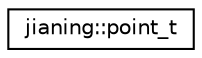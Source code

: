 digraph "Graphical Class Hierarchy"
{
 // LATEX_PDF_SIZE
  edge [fontname="Helvetica",fontsize="10",labelfontname="Helvetica",labelfontsize="10"];
  node [fontname="Helvetica",fontsize="10",shape=record];
  rankdir="LR";
  Node0 [label="jianing::point_t",height=0.2,width=0.4,color="black", fillcolor="white", style="filled",URL="$structjianing_1_1point__t.html",tooltip=" "];
}
